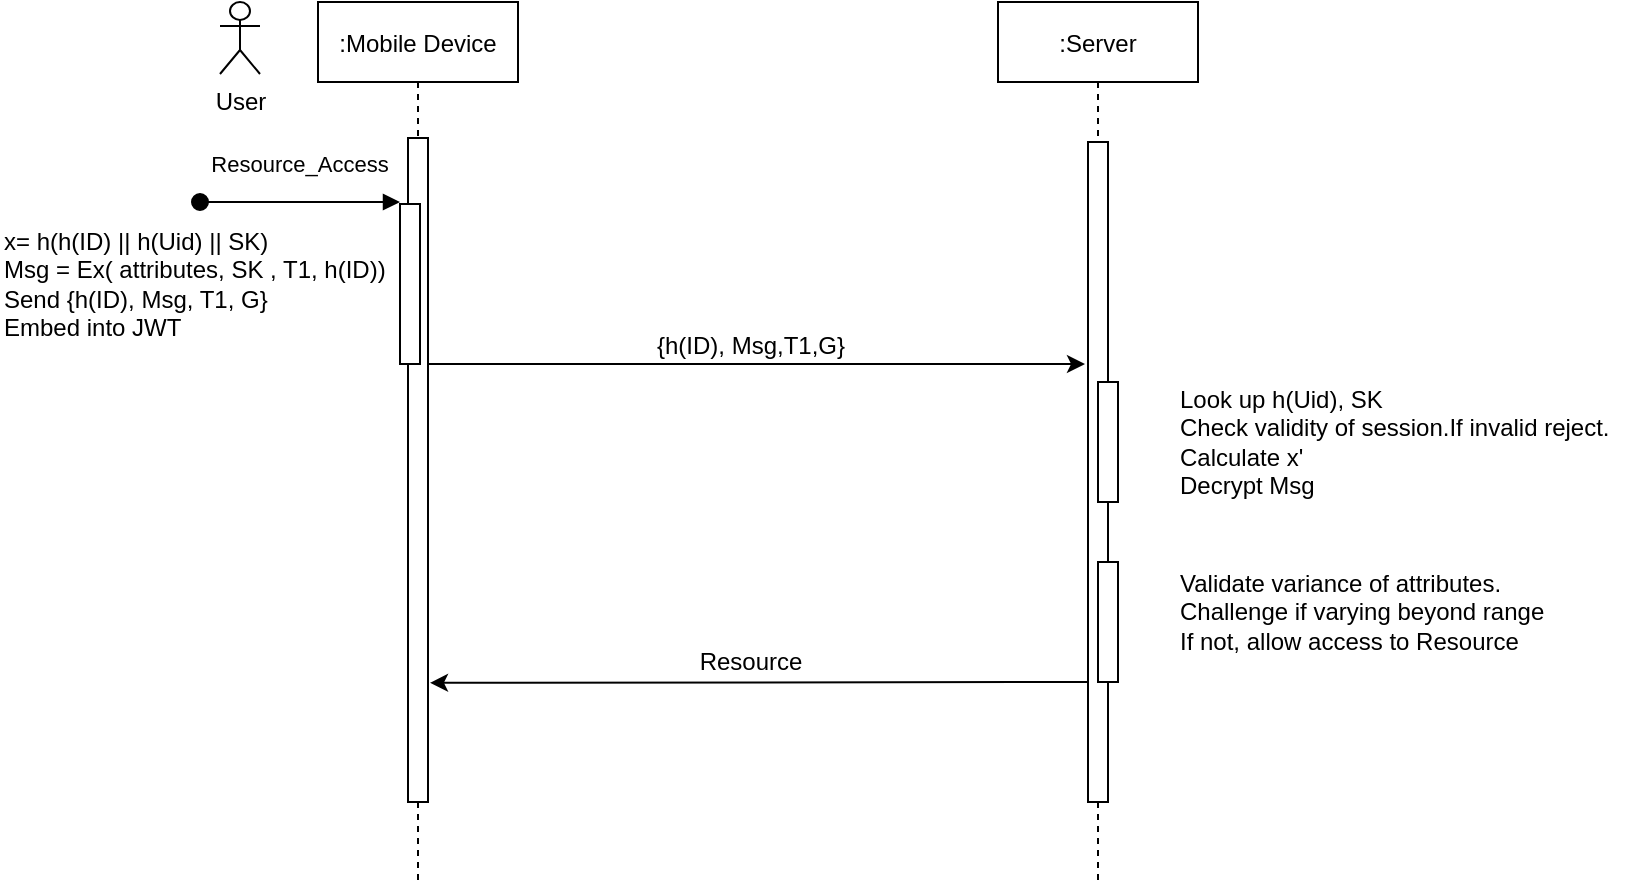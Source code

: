 <mxfile version="15.9.4" type="github">
  <diagram id="kgpKYQtTHZ0yAKxKKP6v" name="Page-1">
    <mxGraphModel dx="949" dy="617" grid="1" gridSize="10" guides="1" tooltips="1" connect="1" arrows="1" fold="1" page="1" pageScale="1" pageWidth="850" pageHeight="1100" math="0" shadow="0">
      <root>
        <mxCell id="0" />
        <mxCell id="1" parent="0" />
        <mxCell id="3nuBFxr9cyL0pnOWT2aG-1" value=":Mobile Device" style="shape=umlLifeline;perimeter=lifelinePerimeter;container=1;collapsible=0;recursiveResize=0;rounded=0;shadow=0;strokeWidth=1;" parent="1" vertex="1">
          <mxGeometry x="179" y="80" width="100" height="440" as="geometry" />
        </mxCell>
        <mxCell id="3nuBFxr9cyL0pnOWT2aG-5" value=":Server" style="shape=umlLifeline;perimeter=lifelinePerimeter;container=1;collapsible=0;recursiveResize=0;rounded=0;shadow=0;strokeWidth=1;" parent="1" vertex="1">
          <mxGeometry x="519" y="80" width="100" height="440" as="geometry" />
        </mxCell>
        <mxCell id="3nuBFxr9cyL0pnOWT2aG-6" value="" style="points=[];perimeter=orthogonalPerimeter;rounded=0;shadow=0;strokeWidth=1;" parent="3nuBFxr9cyL0pnOWT2aG-5" vertex="1">
          <mxGeometry x="45" y="70" width="10" height="330" as="geometry" />
        </mxCell>
        <mxCell id="ngCmAi4P7sYmXVYjvyKM-15" value="" style="endArrow=classic;html=1;rounded=0;exitX=0;exitY=0.972;exitDx=0;exitDy=0;exitPerimeter=0;" parent="3nuBFxr9cyL0pnOWT2aG-5" edge="1">
          <mxGeometry width="50" height="50" relative="1" as="geometry">
            <mxPoint x="45" y="340.0" as="sourcePoint" />
            <mxPoint x="-284" y="340.4" as="targetPoint" />
          </mxGeometry>
        </mxCell>
        <mxCell id="ngCmAi4P7sYmXVYjvyKM-27" value="" style="html=1;points=[];perimeter=orthogonalPerimeter;" parent="3nuBFxr9cyL0pnOWT2aG-5" vertex="1">
          <mxGeometry x="50" y="280" width="10" height="60" as="geometry" />
        </mxCell>
        <mxCell id="ngCmAi4P7sYmXVYjvyKM-28" value="" style="html=1;points=[];perimeter=orthogonalPerimeter;" parent="3nuBFxr9cyL0pnOWT2aG-5" vertex="1">
          <mxGeometry x="50" y="190" width="10" height="60" as="geometry" />
        </mxCell>
        <mxCell id="C2U9HuYAeTP8XwX2KnLO-1" value="User" style="shape=umlActor;verticalLabelPosition=bottom;verticalAlign=top;html=1;outlineConnect=0;" parent="1" vertex="1">
          <mxGeometry x="130" y="80" width="20" height="36" as="geometry" />
        </mxCell>
        <mxCell id="ngCmAi4P7sYmXVYjvyKM-6" value="x= h(h(ID) || h(Uid) || SK)&lt;br&gt;Msg = Ex( attributes, SK , T1, h(ID))&lt;br&gt;Send {h(ID), Msg, T1, G}&lt;br&gt;Embed into JWT" style="text;html=1;align=left;verticalAlign=middle;resizable=0;points=[];autosize=1;strokeColor=none;fillColor=none;" parent="1" vertex="1">
          <mxGeometry x="20" y="191" width="210" height="60" as="geometry" />
        </mxCell>
        <mxCell id="ngCmAi4P7sYmXVYjvyKM-8" value="" style="endArrow=classic;html=1;rounded=0;" parent="1" edge="1">
          <mxGeometry width="50" height="50" relative="1" as="geometry">
            <mxPoint x="234" y="261" as="sourcePoint" />
            <mxPoint x="562.5" y="261" as="targetPoint" />
          </mxGeometry>
        </mxCell>
        <mxCell id="ngCmAi4P7sYmXVYjvyKM-9" value="{h(ID), Msg,T1,G}" style="text;html=1;align=center;verticalAlign=middle;resizable=0;points=[];autosize=1;strokeColor=none;fillColor=none;" parent="1" vertex="1">
          <mxGeometry x="340" y="242" width="110" height="20" as="geometry" />
        </mxCell>
        <mxCell id="ngCmAi4P7sYmXVYjvyKM-11" value="Look up h(Uid), SK&lt;br&gt;Check validity of session.If invalid reject.&lt;br&gt;Calculate x&#39;&lt;br&gt;Decrypt Msg" style="text;html=1;align=left;verticalAlign=middle;resizable=0;points=[];autosize=1;strokeColor=none;fillColor=none;" parent="1" vertex="1">
          <mxGeometry x="608" y="270" width="230" height="60" as="geometry" />
        </mxCell>
        <mxCell id="ngCmAi4P7sYmXVYjvyKM-14" value="Validate variance of attributes.&lt;br&gt;Challenge if varying beyond range&lt;br&gt;If not, allow access to Resource" style="text;html=1;align=left;verticalAlign=middle;resizable=0;points=[];autosize=1;strokeColor=none;fillColor=none;" parent="1" vertex="1">
          <mxGeometry x="608" y="360" width="200" height="50" as="geometry" />
        </mxCell>
        <mxCell id="3nuBFxr9cyL0pnOWT2aG-2" value="" style="points=[];perimeter=orthogonalPerimeter;rounded=0;shadow=0;strokeWidth=1;" parent="1" vertex="1">
          <mxGeometry x="224" y="148" width="10" height="332" as="geometry" />
        </mxCell>
        <mxCell id="ngCmAi4P7sYmXVYjvyKM-4" value="Resource_Access" style="verticalAlign=bottom;startArrow=oval;endArrow=block;startSize=8;shadow=0;strokeWidth=1;" parent="1" edge="1">
          <mxGeometry y="10" relative="1" as="geometry">
            <mxPoint x="120" y="180" as="sourcePoint" />
            <mxPoint x="220" y="180" as="targetPoint" />
            <mxPoint as="offset" />
          </mxGeometry>
        </mxCell>
        <mxCell id="ngCmAi4P7sYmXVYjvyKM-25" value="" style="html=1;points=[];perimeter=orthogonalPerimeter;" parent="1" vertex="1">
          <mxGeometry x="220" y="181" width="10" height="80" as="geometry" />
        </mxCell>
        <mxCell id="ngCmAi4P7sYmXVYjvyKM-29" value="Resource" style="text;html=1;align=center;verticalAlign=middle;resizable=0;points=[];autosize=1;strokeColor=none;fillColor=none;" parent="1" vertex="1">
          <mxGeometry x="360" y="400" width="70" height="20" as="geometry" />
        </mxCell>
      </root>
    </mxGraphModel>
  </diagram>
</mxfile>
